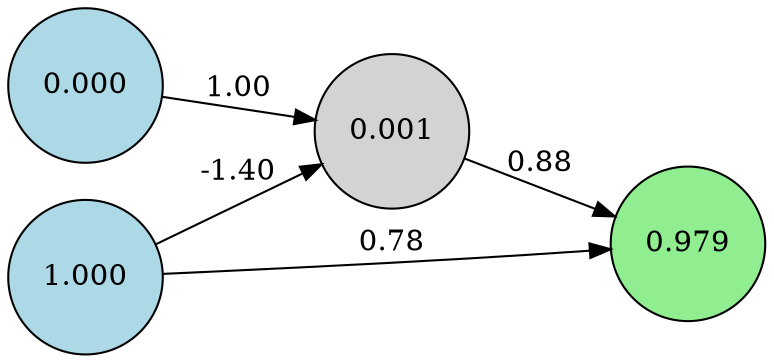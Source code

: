 digraph neat {
  rankdir=LR;
  node [shape=circle];
  node0 [label="0.000", style=filled, fillcolor=lightblue];
  node1 [label="1.000", style=filled, fillcolor=lightblue];
  node73 [label="0.979", style=filled, fillcolor=lightgreen];
  node166 [label="0.001", style=filled, fillcolor=lightgray];
  node1 -> node73 [label="0.78"];
  node0 -> node166 [label="1.00"];
  node166 -> node73 [label="0.88"];
  node1 -> node166 [label="-1.40"];
}

